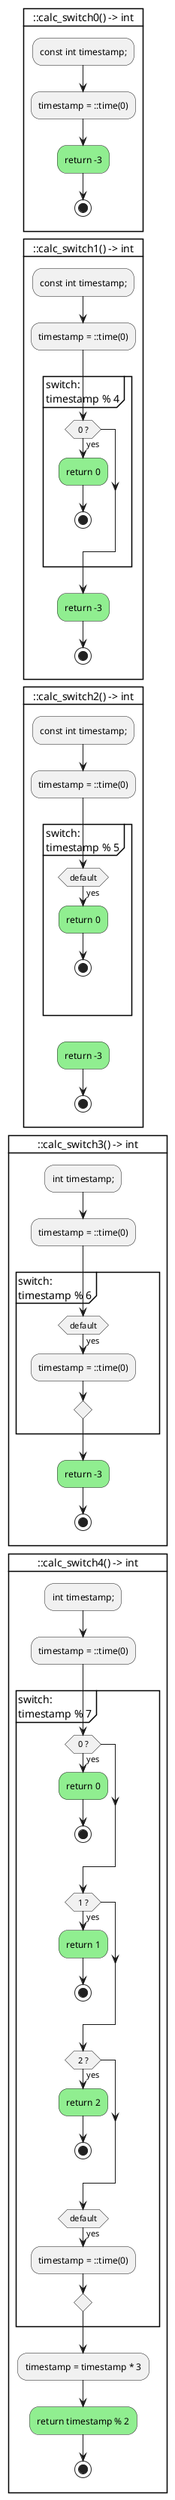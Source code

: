 @startuml

card "::calc_switch0() -> int" {
    :const int timestamp;;
    :timestamp = ::time(0);
    #lightgreen:return -3;
    stop
    -[hidden]->
}

card "::calc_switch1() -> int" {
    :const int timestamp;;
    :timestamp = ::time(0);

partition "switch:\ntimestamp % 4" {
    ' case: 0 fallthrough: True
    if ( 0 ? ) then (yes)
        #lightgreen:return 0;
        stop
    endif
}
    #lightgreen:return -3;
    stop
    -[hidden]->
}

card "::calc_switch2() -> int" {
    :const int timestamp;;
    :timestamp = ::time(0);

partition "switch:\ntimestamp % 5" {
    ' case: None fallthrough: True
    if ( default ) then (yes)
        #lightgreen:return 0;
        stop
    else
        -[hidden]->
    endif
}
    #lightgreen:return -3;
    stop
    -[hidden]->
}

card "::calc_switch3() -> int" {
    :int timestamp;;
    :timestamp = ::time(0);

partition "switch:\ntimestamp % 6" {
    ' case: None fallthrough: True
    if ( default ) then (yes)
        :timestamp = ::time(0);
    else
        -[hidden]->
    endif
}
    #lightgreen:return -3;
    stop
    -[hidden]->
}

card "::calc_switch4() -> int" {
    :int timestamp;;
    :timestamp = ::time(0);

partition "switch:\ntimestamp % 7" {
    ' case: 0 fallthrough: True
    if ( 0 ? ) then (yes)
        #lightgreen:return 0;
        stop
    endif
    ' case: 1 fallthrough: True
    if ( 1 ? ) then (yes)
        #lightgreen:return 1;
        stop
    endif
    ' case: 2 fallthrough: True
    if ( 2 ? ) then (yes)
        #lightgreen:return 2;
        stop
    endif
    ' case: None fallthrough: True
    if ( default ) then (yes)
        :timestamp = ::time(0);
    else
        -[hidden]->
    endif
}
    :timestamp = timestamp * 3;
    #lightgreen:return timestamp % 2;
    stop
    -[hidden]->
}


@enduml
